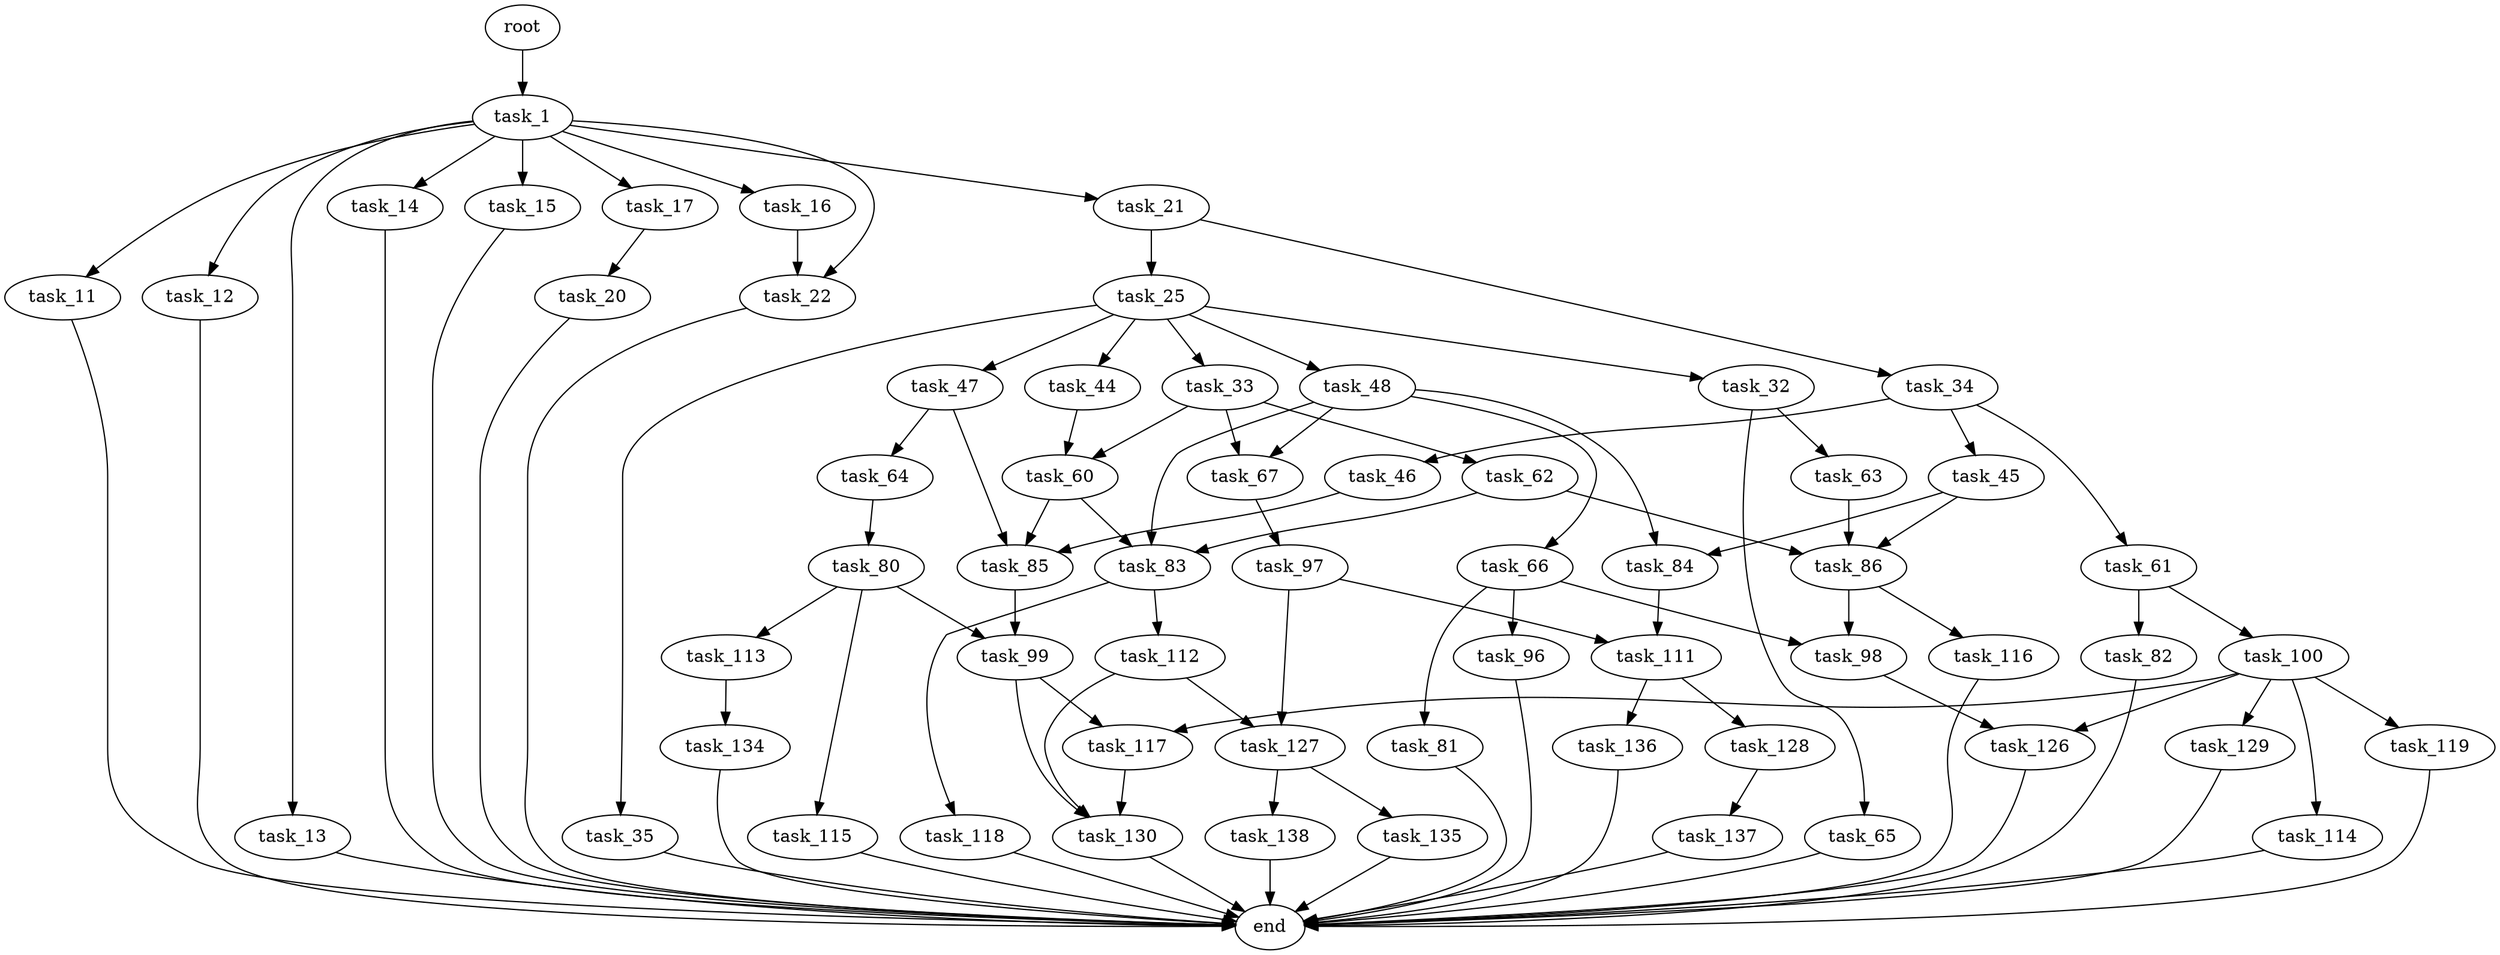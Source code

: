 digraph G {
  root [size="0.000000"];
  task_1 [size="231928233984.000000"];
  task_11 [size="33503334444.000000"];
  task_12 [size="1073741824000.000000"];
  task_13 [size="881093022532.000000"];
  task_14 [size="39337159510.000000"];
  task_15 [size="231928233984.000000"];
  task_16 [size="8589934592.000000"];
  task_17 [size="70454594034.000000"];
  task_20 [size="201133099407.000000"];
  task_21 [size="35571825405.000000"];
  task_22 [size="28991029248.000000"];
  task_25 [size="1073741824000.000000"];
  task_32 [size="134217728000.000000"];
  task_33 [size="1006595317.000000"];
  task_34 [size="6448766149.000000"];
  task_35 [size="47079618021.000000"];
  task_44 [size="9240842241.000000"];
  task_45 [size="8589934592.000000"];
  task_46 [size="782757789696.000000"];
  task_47 [size="68719476736.000000"];
  task_48 [size="25011048383.000000"];
  task_60 [size="782757789696.000000"];
  task_61 [size="4798242148.000000"];
  task_62 [size="134217728000.000000"];
  task_63 [size="126791463075.000000"];
  task_64 [size="446778631161.000000"];
  task_65 [size="782757789696.000000"];
  task_66 [size="311521931364.000000"];
  task_67 [size="6379664045.000000"];
  task_80 [size="766166561180.000000"];
  task_81 [size="1364138960586.000000"];
  task_82 [size="420857424640.000000"];
  task_83 [size="660263008297.000000"];
  task_84 [size="37496269500.000000"];
  task_85 [size="14151732705.000000"];
  task_86 [size="782757789696.000000"];
  task_96 [size="5951746134.000000"];
  task_97 [size="368293445632.000000"];
  task_98 [size="782757789696.000000"];
  task_99 [size="169190349738.000000"];
  task_100 [size="1579728299.000000"];
  task_111 [size="28991029248.000000"];
  task_112 [size="16501075491.000000"];
  task_113 [size="12237090889.000000"];
  task_114 [size="29569358791.000000"];
  task_115 [size="28991029248.000000"];
  task_116 [size="68719476736.000000"];
  task_117 [size="8589934592.000000"];
  task_118 [size="33334308254.000000"];
  task_119 [size="680073046304.000000"];
  task_126 [size="231928233984.000000"];
  task_127 [size="11910348023.000000"];
  task_128 [size="28991029248.000000"];
  task_129 [size="510454128.000000"];
  task_130 [size="1774655719.000000"];
  task_134 [size="68719476736.000000"];
  task_135 [size="738978146839.000000"];
  task_136 [size="19784144926.000000"];
  task_137 [size="1114324488990.000000"];
  task_138 [size="18754679888.000000"];
  end [size="0.000000"];

  root -> task_1 [size="1.000000"];
  task_1 -> task_11 [size="301989888.000000"];
  task_1 -> task_12 [size="301989888.000000"];
  task_1 -> task_13 [size="301989888.000000"];
  task_1 -> task_14 [size="301989888.000000"];
  task_1 -> task_15 [size="301989888.000000"];
  task_1 -> task_16 [size="301989888.000000"];
  task_1 -> task_17 [size="301989888.000000"];
  task_1 -> task_21 [size="301989888.000000"];
  task_1 -> task_22 [size="301989888.000000"];
  task_11 -> end [size="1.000000"];
  task_12 -> end [size="1.000000"];
  task_13 -> end [size="1.000000"];
  task_14 -> end [size="1.000000"];
  task_15 -> end [size="1.000000"];
  task_16 -> task_22 [size="33554432.000000"];
  task_17 -> task_20 [size="75497472.000000"];
  task_20 -> end [size="1.000000"];
  task_21 -> task_25 [size="134217728.000000"];
  task_21 -> task_34 [size="134217728.000000"];
  task_22 -> end [size="1.000000"];
  task_25 -> task_32 [size="838860800.000000"];
  task_25 -> task_33 [size="838860800.000000"];
  task_25 -> task_35 [size="838860800.000000"];
  task_25 -> task_44 [size="838860800.000000"];
  task_25 -> task_47 [size="838860800.000000"];
  task_25 -> task_48 [size="838860800.000000"];
  task_32 -> task_63 [size="209715200.000000"];
  task_32 -> task_65 [size="209715200.000000"];
  task_33 -> task_60 [size="75497472.000000"];
  task_33 -> task_62 [size="75497472.000000"];
  task_33 -> task_67 [size="75497472.000000"];
  task_34 -> task_45 [size="411041792.000000"];
  task_34 -> task_46 [size="411041792.000000"];
  task_34 -> task_61 [size="411041792.000000"];
  task_35 -> end [size="1.000000"];
  task_44 -> task_60 [size="679477248.000000"];
  task_45 -> task_84 [size="33554432.000000"];
  task_45 -> task_86 [size="33554432.000000"];
  task_46 -> task_85 [size="679477248.000000"];
  task_47 -> task_64 [size="134217728.000000"];
  task_47 -> task_85 [size="134217728.000000"];
  task_48 -> task_66 [size="33554432.000000"];
  task_48 -> task_67 [size="33554432.000000"];
  task_48 -> task_83 [size="33554432.000000"];
  task_48 -> task_84 [size="33554432.000000"];
  task_60 -> task_83 [size="679477248.000000"];
  task_60 -> task_85 [size="679477248.000000"];
  task_61 -> task_82 [size="75497472.000000"];
  task_61 -> task_100 [size="75497472.000000"];
  task_62 -> task_83 [size="209715200.000000"];
  task_62 -> task_86 [size="209715200.000000"];
  task_63 -> task_86 [size="209715200.000000"];
  task_64 -> task_80 [size="301989888.000000"];
  task_65 -> end [size="1.000000"];
  task_66 -> task_81 [size="301989888.000000"];
  task_66 -> task_96 [size="301989888.000000"];
  task_66 -> task_98 [size="301989888.000000"];
  task_67 -> task_97 [size="301989888.000000"];
  task_80 -> task_99 [size="679477248.000000"];
  task_80 -> task_113 [size="679477248.000000"];
  task_80 -> task_115 [size="679477248.000000"];
  task_81 -> end [size="1.000000"];
  task_82 -> end [size="1.000000"];
  task_83 -> task_112 [size="536870912.000000"];
  task_83 -> task_118 [size="536870912.000000"];
  task_84 -> task_111 [size="134217728.000000"];
  task_85 -> task_99 [size="838860800.000000"];
  task_86 -> task_98 [size="679477248.000000"];
  task_86 -> task_116 [size="679477248.000000"];
  task_96 -> end [size="1.000000"];
  task_97 -> task_111 [size="411041792.000000"];
  task_97 -> task_127 [size="411041792.000000"];
  task_98 -> task_126 [size="679477248.000000"];
  task_99 -> task_117 [size="134217728.000000"];
  task_99 -> task_130 [size="134217728.000000"];
  task_100 -> task_114 [size="75497472.000000"];
  task_100 -> task_117 [size="75497472.000000"];
  task_100 -> task_119 [size="75497472.000000"];
  task_100 -> task_126 [size="75497472.000000"];
  task_100 -> task_129 [size="75497472.000000"];
  task_111 -> task_128 [size="75497472.000000"];
  task_111 -> task_136 [size="75497472.000000"];
  task_112 -> task_127 [size="679477248.000000"];
  task_112 -> task_130 [size="679477248.000000"];
  task_113 -> task_134 [size="301989888.000000"];
  task_114 -> end [size="1.000000"];
  task_115 -> end [size="1.000000"];
  task_116 -> end [size="1.000000"];
  task_117 -> task_130 [size="33554432.000000"];
  task_118 -> end [size="1.000000"];
  task_119 -> end [size="1.000000"];
  task_126 -> end [size="1.000000"];
  task_127 -> task_135 [size="209715200.000000"];
  task_127 -> task_138 [size="209715200.000000"];
  task_128 -> task_137 [size="75497472.000000"];
  task_129 -> end [size="1.000000"];
  task_130 -> end [size="1.000000"];
  task_134 -> end [size="1.000000"];
  task_135 -> end [size="1.000000"];
  task_136 -> end [size="1.000000"];
  task_137 -> end [size="1.000000"];
  task_138 -> end [size="1.000000"];
}
